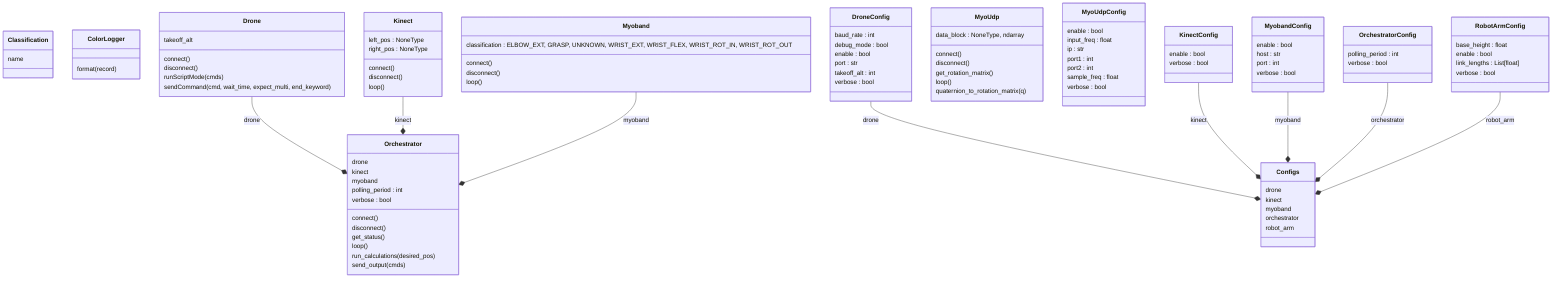 classDiagram
  class Classification {
    name
  }
  class ColorLogger {
    format(record)
  }
  class Configs {
    drone
    kinect
    myoband
    orchestrator
    robot_arm
  }
  class Drone {
    takeoff_alt
    connect()
    disconnect()
    runScriptMode(cmds)
    sendCommand(cmd, wait_time, expect_multi, end_keyword)
  }
  class DroneConfig {
    baud_rate : int
    debug_mode : bool
    enable : bool
    port : str
    takeoff_alt : int
    verbose : bool
  }
  class Kinect {
    left_pos : NoneType
    right_pos : NoneType
    connect()
    disconnect()
    loop()
  }
  class KinectConfig {
    enable : bool
    verbose : bool
  }
  class MyoUdp {
    data_block : NoneType, ndarray
    connect()
    disconnect()
    get_rotation_matrix()
    loop()
    quaternion_to_rotation_matrix(q)
  }
  class MyoUdpConfig {
    enable : bool
    input_freq : float
    ip : str
    port1 : int
    port2 : int
    sample_freq : float
    verbose : bool
  }
  class Myoband {
    classification : ELBOW_EXT, GRASP, UNKNOWN, WRIST_EXT, WRIST_FLEX, WRIST_ROT_IN, WRIST_ROT_OUT
    connect()
    disconnect()
    loop()
  }
  class MyobandConfig {
    enable : bool
    host : str
    port : int
    verbose : bool
  }
  class Orchestrator {
    drone
    kinect
    myoband
    polling_period : int
    verbose : bool
    connect()
    disconnect()
    get_status()
    loop()
    run_calculations(desired_pos)
    send_output(cmds)
  }
  class OrchestratorConfig {
    polling_period : int
    verbose : bool
  }
  class RobotArmConfig {
    base_height : float
    enable : bool
    link_lengths : List[float]
    verbose : bool
  }
  Drone --* Orchestrator : drone
  Kinect --* Orchestrator : kinect
  Myoband --* Orchestrator : myoband
  DroneConfig --* Configs : drone
  KinectConfig --* Configs : kinect
  MyobandConfig --* Configs : myoband
  OrchestratorConfig --* Configs : orchestrator
  RobotArmConfig --* Configs : robot_arm